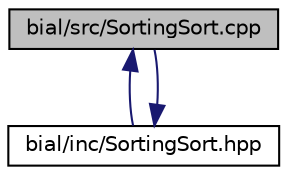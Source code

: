 digraph "bial/src/SortingSort.cpp"
{
  edge [fontname="Helvetica",fontsize="10",labelfontname="Helvetica",labelfontsize="10"];
  node [fontname="Helvetica",fontsize="10",shape=record];
  Node1 [label="bial/src/SortingSort.cpp",height=0.2,width=0.4,color="black", fillcolor="grey75", style="filled", fontcolor="black"];
  Node1 -> Node2 [dir="back",color="midnightblue",fontsize="10",style="solid",fontname="Helvetica"];
  Node2 [label="bial/inc/SortingSort.hpp",height=0.2,width=0.4,color="black", fillcolor="white", style="filled",URL="$_sorting_sort_8hpp.html"];
  Node2 -> Node1 [dir="back",color="midnightblue",fontsize="10",style="solid",fontname="Helvetica"];
}
